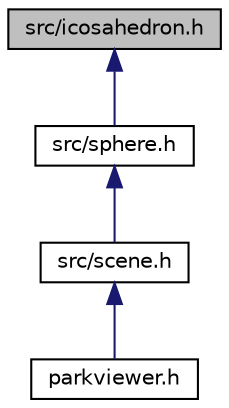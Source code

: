 digraph "src/icosahedron.h"
{
  edge [fontname="Helvetica",fontsize="10",labelfontname="Helvetica",labelfontsize="10"];
  node [fontname="Helvetica",fontsize="10",shape=record];
  Node1 [label="src/icosahedron.h",height=0.2,width=0.4,color="black", fillcolor="grey75", style="filled", fontcolor="black"];
  Node1 -> Node2 [dir="back",color="midnightblue",fontsize="10",style="solid",fontname="Helvetica"];
  Node2 [label="src/sphere.h",height=0.2,width=0.4,color="black", fillcolor="white", style="filled",URL="$sphere_8h.html"];
  Node2 -> Node3 [dir="back",color="midnightblue",fontsize="10",style="solid",fontname="Helvetica"];
  Node3 [label="src/scene.h",height=0.2,width=0.4,color="black", fillcolor="white", style="filled",URL="$scene_8h.html"];
  Node3 -> Node4 [dir="back",color="midnightblue",fontsize="10",style="solid",fontname="Helvetica"];
  Node4 [label="parkviewer.h",height=0.2,width=0.4,color="black", fillcolor="white", style="filled",URL="$parkviewer_8h.html"];
}
